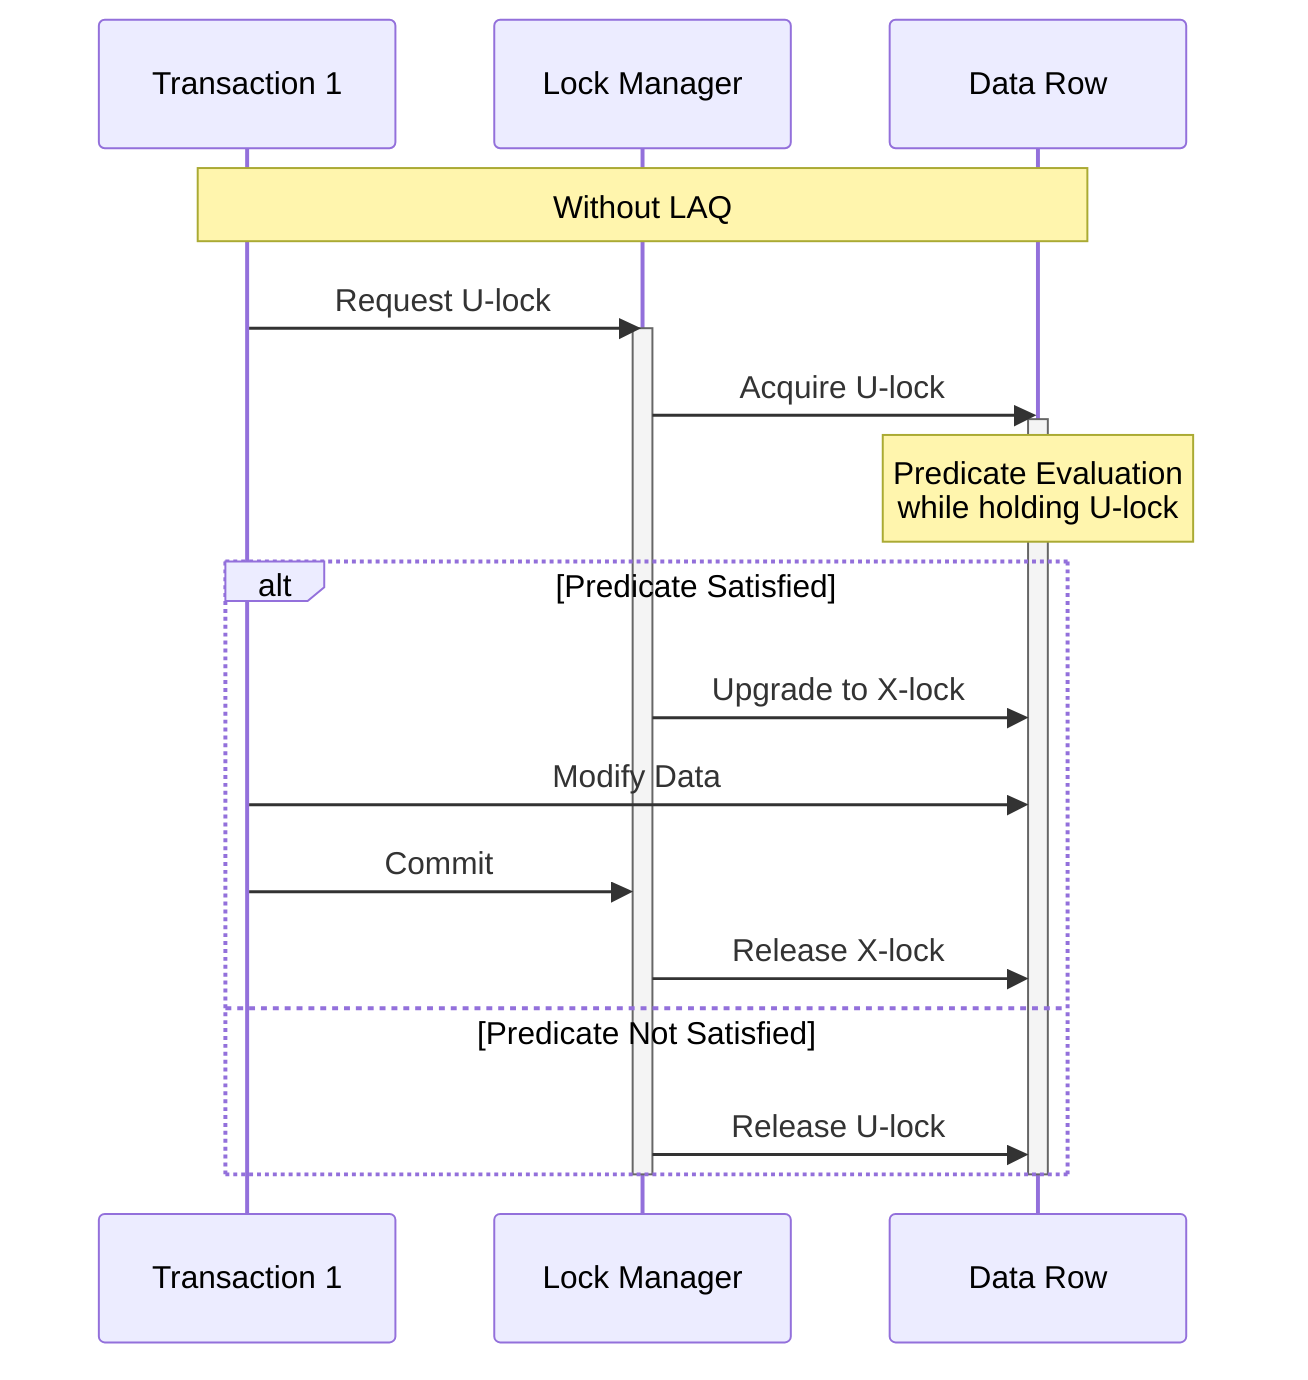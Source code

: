 sequenceDiagram
    participant T1 as Transaction 1
    participant LockMgr as Lock Manager
    participant Row as Data Row
    
    Note over T1,Row: Without LAQ
    T1->>LockMgr: Request U-lock
    activate LockMgr
    LockMgr->>Row: Acquire U-lock
    activate Row
    Note over Row: Predicate Evaluation<br/>while holding U-lock
    alt Predicate Satisfied
        LockMgr->>Row: Upgrade to X-lock
        T1->>Row: Modify Data
        T1->>LockMgr: Commit
        LockMgr->>Row: Release X-lock
    else Predicate Not Satisfied
        LockMgr->>Row: Release U-lock
    end
    deactivate Row
    deactivate LockMgr